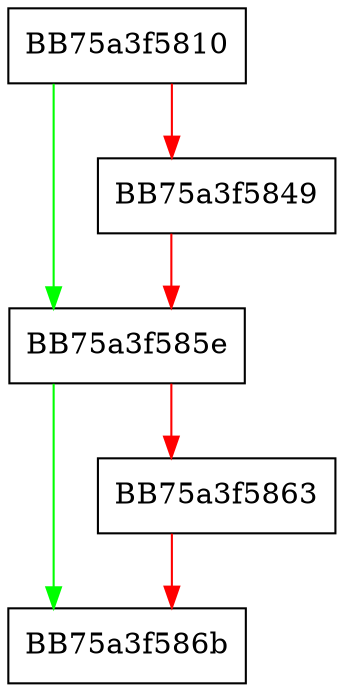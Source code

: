 digraph notemgr_cleanup_module {
  node [shape="box"];
  graph [splines=ortho];
  BB75a3f5810 -> BB75a3f585e [color="green"];
  BB75a3f5810 -> BB75a3f5849 [color="red"];
  BB75a3f5849 -> BB75a3f585e [color="red"];
  BB75a3f585e -> BB75a3f586b [color="green"];
  BB75a3f585e -> BB75a3f5863 [color="red"];
  BB75a3f5863 -> BB75a3f586b [color="red"];
}